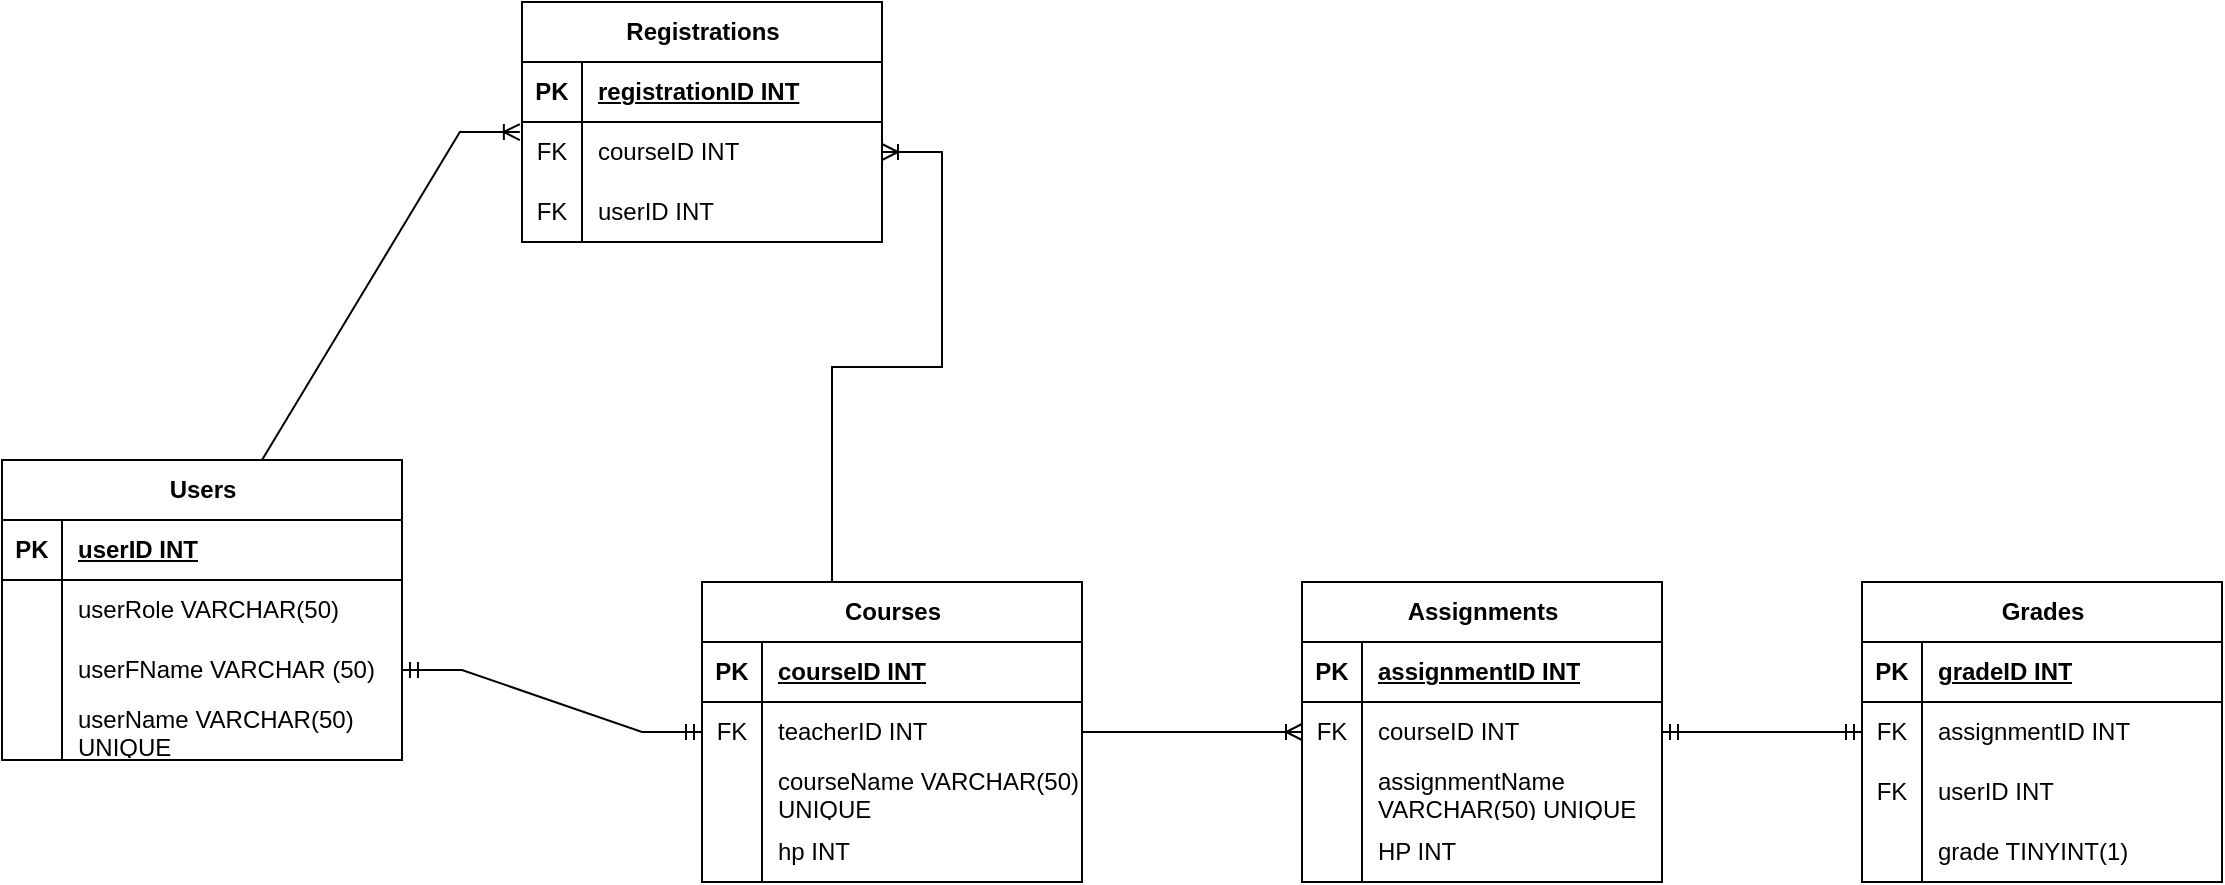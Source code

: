<mxfile version="24.4.4" type="device">
  <diagram name="Sida-1" id="gGlaUptCHVvy1i6jH6G4">
    <mxGraphModel dx="1434" dy="746" grid="0" gridSize="10" guides="1" tooltips="1" connect="1" arrows="1" fold="1" page="1" pageScale="1" pageWidth="3300" pageHeight="2339" math="0" shadow="0">
      <root>
        <mxCell id="0" />
        <mxCell id="1" parent="0" />
        <mxCell id="c2a4Z7yZpObYXlBUtKkZ-1" value="Registrations" style="shape=table;startSize=30;container=1;collapsible=1;childLayout=tableLayout;fixedRows=1;rowLines=0;fontStyle=1;align=center;resizeLast=1;html=1;" parent="1" vertex="1">
          <mxGeometry x="420" y="130" width="180" height="120" as="geometry" />
        </mxCell>
        <mxCell id="c2a4Z7yZpObYXlBUtKkZ-2" value="" style="shape=tableRow;horizontal=0;startSize=0;swimlaneHead=0;swimlaneBody=0;fillColor=none;collapsible=0;dropTarget=0;points=[[0,0.5],[1,0.5]];portConstraint=eastwest;top=0;left=0;right=0;bottom=1;" parent="c2a4Z7yZpObYXlBUtKkZ-1" vertex="1">
          <mxGeometry y="30" width="180" height="30" as="geometry" />
        </mxCell>
        <mxCell id="c2a4Z7yZpObYXlBUtKkZ-3" value="PK" style="shape=partialRectangle;connectable=0;fillColor=none;top=0;left=0;bottom=0;right=0;fontStyle=1;overflow=hidden;whiteSpace=wrap;html=1;" parent="c2a4Z7yZpObYXlBUtKkZ-2" vertex="1">
          <mxGeometry width="30" height="30" as="geometry">
            <mxRectangle width="30" height="30" as="alternateBounds" />
          </mxGeometry>
        </mxCell>
        <mxCell id="c2a4Z7yZpObYXlBUtKkZ-4" value="registrationID INT" style="shape=partialRectangle;connectable=0;fillColor=none;top=0;left=0;bottom=0;right=0;align=left;spacingLeft=6;fontStyle=5;overflow=hidden;whiteSpace=wrap;html=1;" parent="c2a4Z7yZpObYXlBUtKkZ-2" vertex="1">
          <mxGeometry x="30" width="150" height="30" as="geometry">
            <mxRectangle width="150" height="30" as="alternateBounds" />
          </mxGeometry>
        </mxCell>
        <mxCell id="c2a4Z7yZpObYXlBUtKkZ-5" value="" style="shape=tableRow;horizontal=0;startSize=0;swimlaneHead=0;swimlaneBody=0;fillColor=none;collapsible=0;dropTarget=0;points=[[0,0.5],[1,0.5]];portConstraint=eastwest;top=0;left=0;right=0;bottom=0;" parent="c2a4Z7yZpObYXlBUtKkZ-1" vertex="1">
          <mxGeometry y="60" width="180" height="30" as="geometry" />
        </mxCell>
        <mxCell id="c2a4Z7yZpObYXlBUtKkZ-6" value="FK" style="shape=partialRectangle;connectable=0;fillColor=none;top=0;left=0;bottom=0;right=0;editable=1;overflow=hidden;whiteSpace=wrap;html=1;" parent="c2a4Z7yZpObYXlBUtKkZ-5" vertex="1">
          <mxGeometry width="30" height="30" as="geometry">
            <mxRectangle width="30" height="30" as="alternateBounds" />
          </mxGeometry>
        </mxCell>
        <mxCell id="c2a4Z7yZpObYXlBUtKkZ-7" value="courseID INT" style="shape=partialRectangle;connectable=0;fillColor=none;top=0;left=0;bottom=0;right=0;align=left;spacingLeft=6;overflow=hidden;whiteSpace=wrap;html=1;" parent="c2a4Z7yZpObYXlBUtKkZ-5" vertex="1">
          <mxGeometry x="30" width="150" height="30" as="geometry">
            <mxRectangle width="150" height="30" as="alternateBounds" />
          </mxGeometry>
        </mxCell>
        <mxCell id="c2a4Z7yZpObYXlBUtKkZ-8" value="" style="shape=tableRow;horizontal=0;startSize=0;swimlaneHead=0;swimlaneBody=0;fillColor=none;collapsible=0;dropTarget=0;points=[[0,0.5],[1,0.5]];portConstraint=eastwest;top=0;left=0;right=0;bottom=0;" parent="c2a4Z7yZpObYXlBUtKkZ-1" vertex="1">
          <mxGeometry y="90" width="180" height="30" as="geometry" />
        </mxCell>
        <mxCell id="c2a4Z7yZpObYXlBUtKkZ-9" value="FK" style="shape=partialRectangle;connectable=0;fillColor=none;top=0;left=0;bottom=0;right=0;editable=1;overflow=hidden;whiteSpace=wrap;html=1;" parent="c2a4Z7yZpObYXlBUtKkZ-8" vertex="1">
          <mxGeometry width="30" height="30" as="geometry">
            <mxRectangle width="30" height="30" as="alternateBounds" />
          </mxGeometry>
        </mxCell>
        <mxCell id="c2a4Z7yZpObYXlBUtKkZ-10" value="userID INT" style="shape=partialRectangle;connectable=0;fillColor=none;top=0;left=0;bottom=0;right=0;align=left;spacingLeft=6;overflow=hidden;whiteSpace=wrap;html=1;" parent="c2a4Z7yZpObYXlBUtKkZ-8" vertex="1">
          <mxGeometry x="30" width="150" height="30" as="geometry">
            <mxRectangle width="150" height="30" as="alternateBounds" />
          </mxGeometry>
        </mxCell>
        <mxCell id="c2a4Z7yZpObYXlBUtKkZ-27" value="Courses" style="shape=table;startSize=30;container=1;collapsible=1;childLayout=tableLayout;fixedRows=1;rowLines=0;fontStyle=1;align=center;resizeLast=1;html=1;" parent="1" vertex="1">
          <mxGeometry x="510" y="420" width="190" height="150" as="geometry" />
        </mxCell>
        <mxCell id="c2a4Z7yZpObYXlBUtKkZ-28" value="" style="shape=tableRow;horizontal=0;startSize=0;swimlaneHead=0;swimlaneBody=0;fillColor=none;collapsible=0;dropTarget=0;points=[[0,0.5],[1,0.5]];portConstraint=eastwest;top=0;left=0;right=0;bottom=1;" parent="c2a4Z7yZpObYXlBUtKkZ-27" vertex="1">
          <mxGeometry y="30" width="190" height="30" as="geometry" />
        </mxCell>
        <mxCell id="c2a4Z7yZpObYXlBUtKkZ-29" value="PK" style="shape=partialRectangle;connectable=0;fillColor=none;top=0;left=0;bottom=0;right=0;fontStyle=1;overflow=hidden;whiteSpace=wrap;html=1;" parent="c2a4Z7yZpObYXlBUtKkZ-28" vertex="1">
          <mxGeometry width="30" height="30" as="geometry">
            <mxRectangle width="30" height="30" as="alternateBounds" />
          </mxGeometry>
        </mxCell>
        <mxCell id="c2a4Z7yZpObYXlBUtKkZ-30" value="courseID INT" style="shape=partialRectangle;connectable=0;fillColor=none;top=0;left=0;bottom=0;right=0;align=left;spacingLeft=6;fontStyle=5;overflow=hidden;whiteSpace=wrap;html=1;" parent="c2a4Z7yZpObYXlBUtKkZ-28" vertex="1">
          <mxGeometry x="30" width="160" height="30" as="geometry">
            <mxRectangle width="160" height="30" as="alternateBounds" />
          </mxGeometry>
        </mxCell>
        <mxCell id="c2a4Z7yZpObYXlBUtKkZ-31" value="" style="shape=tableRow;horizontal=0;startSize=0;swimlaneHead=0;swimlaneBody=0;fillColor=none;collapsible=0;dropTarget=0;points=[[0,0.5],[1,0.5]];portConstraint=eastwest;top=0;left=0;right=0;bottom=0;" parent="c2a4Z7yZpObYXlBUtKkZ-27" vertex="1">
          <mxGeometry y="60" width="190" height="30" as="geometry" />
        </mxCell>
        <mxCell id="c2a4Z7yZpObYXlBUtKkZ-32" value="FK" style="shape=partialRectangle;connectable=0;fillColor=none;top=0;left=0;bottom=0;right=0;editable=1;overflow=hidden;whiteSpace=wrap;html=1;" parent="c2a4Z7yZpObYXlBUtKkZ-31" vertex="1">
          <mxGeometry width="30" height="30" as="geometry">
            <mxRectangle width="30" height="30" as="alternateBounds" />
          </mxGeometry>
        </mxCell>
        <mxCell id="c2a4Z7yZpObYXlBUtKkZ-33" value="teacherID INT" style="shape=partialRectangle;connectable=0;fillColor=none;top=0;left=0;bottom=0;right=0;align=left;spacingLeft=6;overflow=hidden;whiteSpace=wrap;html=1;" parent="c2a4Z7yZpObYXlBUtKkZ-31" vertex="1">
          <mxGeometry x="30" width="160" height="30" as="geometry">
            <mxRectangle width="160" height="30" as="alternateBounds" />
          </mxGeometry>
        </mxCell>
        <mxCell id="c2a4Z7yZpObYXlBUtKkZ-34" value="" style="shape=tableRow;horizontal=0;startSize=0;swimlaneHead=0;swimlaneBody=0;fillColor=none;collapsible=0;dropTarget=0;points=[[0,0.5],[1,0.5]];portConstraint=eastwest;top=0;left=0;right=0;bottom=0;" parent="c2a4Z7yZpObYXlBUtKkZ-27" vertex="1">
          <mxGeometry y="90" width="190" height="30" as="geometry" />
        </mxCell>
        <mxCell id="c2a4Z7yZpObYXlBUtKkZ-35" value="" style="shape=partialRectangle;connectable=0;fillColor=none;top=0;left=0;bottom=0;right=0;editable=1;overflow=hidden;whiteSpace=wrap;html=1;" parent="c2a4Z7yZpObYXlBUtKkZ-34" vertex="1">
          <mxGeometry width="30" height="30" as="geometry">
            <mxRectangle width="30" height="30" as="alternateBounds" />
          </mxGeometry>
        </mxCell>
        <mxCell id="c2a4Z7yZpObYXlBUtKkZ-36" value="courseName VARCHAR(50) UNIQUE" style="shape=partialRectangle;connectable=0;fillColor=none;top=0;left=0;bottom=0;right=0;align=left;spacingLeft=6;overflow=hidden;whiteSpace=wrap;html=1;" parent="c2a4Z7yZpObYXlBUtKkZ-34" vertex="1">
          <mxGeometry x="30" width="160" height="30" as="geometry">
            <mxRectangle width="160" height="30" as="alternateBounds" />
          </mxGeometry>
        </mxCell>
        <mxCell id="c2a4Z7yZpObYXlBUtKkZ-37" value="" style="shape=tableRow;horizontal=0;startSize=0;swimlaneHead=0;swimlaneBody=0;fillColor=none;collapsible=0;dropTarget=0;points=[[0,0.5],[1,0.5]];portConstraint=eastwest;top=0;left=0;right=0;bottom=0;" parent="c2a4Z7yZpObYXlBUtKkZ-27" vertex="1">
          <mxGeometry y="120" width="190" height="30" as="geometry" />
        </mxCell>
        <mxCell id="c2a4Z7yZpObYXlBUtKkZ-38" value="" style="shape=partialRectangle;connectable=0;fillColor=none;top=0;left=0;bottom=0;right=0;editable=1;overflow=hidden;whiteSpace=wrap;html=1;" parent="c2a4Z7yZpObYXlBUtKkZ-37" vertex="1">
          <mxGeometry width="30" height="30" as="geometry">
            <mxRectangle width="30" height="30" as="alternateBounds" />
          </mxGeometry>
        </mxCell>
        <mxCell id="c2a4Z7yZpObYXlBUtKkZ-39" value="hp INT" style="shape=partialRectangle;connectable=0;fillColor=none;top=0;left=0;bottom=0;right=0;align=left;spacingLeft=6;overflow=hidden;whiteSpace=wrap;html=1;" parent="c2a4Z7yZpObYXlBUtKkZ-37" vertex="1">
          <mxGeometry x="30" width="160" height="30" as="geometry">
            <mxRectangle width="160" height="30" as="alternateBounds" />
          </mxGeometry>
        </mxCell>
        <mxCell id="c2a4Z7yZpObYXlBUtKkZ-40" value="Grades" style="shape=table;startSize=30;container=1;collapsible=1;childLayout=tableLayout;fixedRows=1;rowLines=0;fontStyle=1;align=center;resizeLast=1;html=1;" parent="1" vertex="1">
          <mxGeometry x="1090" y="420" width="180" height="150" as="geometry" />
        </mxCell>
        <mxCell id="c2a4Z7yZpObYXlBUtKkZ-41" value="" style="shape=tableRow;horizontal=0;startSize=0;swimlaneHead=0;swimlaneBody=0;fillColor=none;collapsible=0;dropTarget=0;points=[[0,0.5],[1,0.5]];portConstraint=eastwest;top=0;left=0;right=0;bottom=1;" parent="c2a4Z7yZpObYXlBUtKkZ-40" vertex="1">
          <mxGeometry y="30" width="180" height="30" as="geometry" />
        </mxCell>
        <mxCell id="c2a4Z7yZpObYXlBUtKkZ-42" value="PK" style="shape=partialRectangle;connectable=0;fillColor=none;top=0;left=0;bottom=0;right=0;fontStyle=1;overflow=hidden;whiteSpace=wrap;html=1;" parent="c2a4Z7yZpObYXlBUtKkZ-41" vertex="1">
          <mxGeometry width="30" height="30" as="geometry">
            <mxRectangle width="30" height="30" as="alternateBounds" />
          </mxGeometry>
        </mxCell>
        <mxCell id="c2a4Z7yZpObYXlBUtKkZ-43" value="gradeID INT" style="shape=partialRectangle;connectable=0;fillColor=none;top=0;left=0;bottom=0;right=0;align=left;spacingLeft=6;fontStyle=5;overflow=hidden;whiteSpace=wrap;html=1;" parent="c2a4Z7yZpObYXlBUtKkZ-41" vertex="1">
          <mxGeometry x="30" width="150" height="30" as="geometry">
            <mxRectangle width="150" height="30" as="alternateBounds" />
          </mxGeometry>
        </mxCell>
        <mxCell id="c2a4Z7yZpObYXlBUtKkZ-44" value="" style="shape=tableRow;horizontal=0;startSize=0;swimlaneHead=0;swimlaneBody=0;fillColor=none;collapsible=0;dropTarget=0;points=[[0,0.5],[1,0.5]];portConstraint=eastwest;top=0;left=0;right=0;bottom=0;" parent="c2a4Z7yZpObYXlBUtKkZ-40" vertex="1">
          <mxGeometry y="60" width="180" height="30" as="geometry" />
        </mxCell>
        <mxCell id="c2a4Z7yZpObYXlBUtKkZ-45" value="FK" style="shape=partialRectangle;connectable=0;fillColor=none;top=0;left=0;bottom=0;right=0;editable=1;overflow=hidden;whiteSpace=wrap;html=1;" parent="c2a4Z7yZpObYXlBUtKkZ-44" vertex="1">
          <mxGeometry width="30" height="30" as="geometry">
            <mxRectangle width="30" height="30" as="alternateBounds" />
          </mxGeometry>
        </mxCell>
        <mxCell id="c2a4Z7yZpObYXlBUtKkZ-46" value="assignmentID INT" style="shape=partialRectangle;connectable=0;fillColor=none;top=0;left=0;bottom=0;right=0;align=left;spacingLeft=6;overflow=hidden;whiteSpace=wrap;html=1;" parent="c2a4Z7yZpObYXlBUtKkZ-44" vertex="1">
          <mxGeometry x="30" width="150" height="30" as="geometry">
            <mxRectangle width="150" height="30" as="alternateBounds" />
          </mxGeometry>
        </mxCell>
        <mxCell id="c2a4Z7yZpObYXlBUtKkZ-47" value="" style="shape=tableRow;horizontal=0;startSize=0;swimlaneHead=0;swimlaneBody=0;fillColor=none;collapsible=0;dropTarget=0;points=[[0,0.5],[1,0.5]];portConstraint=eastwest;top=0;left=0;right=0;bottom=0;" parent="c2a4Z7yZpObYXlBUtKkZ-40" vertex="1">
          <mxGeometry y="90" width="180" height="30" as="geometry" />
        </mxCell>
        <mxCell id="c2a4Z7yZpObYXlBUtKkZ-48" value="FK" style="shape=partialRectangle;connectable=0;fillColor=none;top=0;left=0;bottom=0;right=0;editable=1;overflow=hidden;whiteSpace=wrap;html=1;" parent="c2a4Z7yZpObYXlBUtKkZ-47" vertex="1">
          <mxGeometry width="30" height="30" as="geometry">
            <mxRectangle width="30" height="30" as="alternateBounds" />
          </mxGeometry>
        </mxCell>
        <mxCell id="c2a4Z7yZpObYXlBUtKkZ-49" value="userID INT" style="shape=partialRectangle;connectable=0;fillColor=none;top=0;left=0;bottom=0;right=0;align=left;spacingLeft=6;overflow=hidden;whiteSpace=wrap;html=1;" parent="c2a4Z7yZpObYXlBUtKkZ-47" vertex="1">
          <mxGeometry x="30" width="150" height="30" as="geometry">
            <mxRectangle width="150" height="30" as="alternateBounds" />
          </mxGeometry>
        </mxCell>
        <mxCell id="c2a4Z7yZpObYXlBUtKkZ-50" value="" style="shape=tableRow;horizontal=0;startSize=0;swimlaneHead=0;swimlaneBody=0;fillColor=none;collapsible=0;dropTarget=0;points=[[0,0.5],[1,0.5]];portConstraint=eastwest;top=0;left=0;right=0;bottom=0;" parent="c2a4Z7yZpObYXlBUtKkZ-40" vertex="1">
          <mxGeometry y="120" width="180" height="30" as="geometry" />
        </mxCell>
        <mxCell id="c2a4Z7yZpObYXlBUtKkZ-51" value="" style="shape=partialRectangle;connectable=0;fillColor=none;top=0;left=0;bottom=0;right=0;editable=1;overflow=hidden;whiteSpace=wrap;html=1;" parent="c2a4Z7yZpObYXlBUtKkZ-50" vertex="1">
          <mxGeometry width="30" height="30" as="geometry">
            <mxRectangle width="30" height="30" as="alternateBounds" />
          </mxGeometry>
        </mxCell>
        <mxCell id="c2a4Z7yZpObYXlBUtKkZ-52" value="grade TINYINT(1)" style="shape=partialRectangle;connectable=0;fillColor=none;top=0;left=0;bottom=0;right=0;align=left;spacingLeft=6;overflow=hidden;whiteSpace=wrap;html=1;" parent="c2a4Z7yZpObYXlBUtKkZ-50" vertex="1">
          <mxGeometry x="30" width="150" height="30" as="geometry">
            <mxRectangle width="150" height="30" as="alternateBounds" />
          </mxGeometry>
        </mxCell>
        <mxCell id="c2a4Z7yZpObYXlBUtKkZ-53" value="Assignments" style="shape=table;startSize=30;container=1;collapsible=1;childLayout=tableLayout;fixedRows=1;rowLines=0;fontStyle=1;align=center;resizeLast=1;html=1;" parent="1" vertex="1">
          <mxGeometry x="810" y="420" width="180" height="150" as="geometry" />
        </mxCell>
        <mxCell id="c2a4Z7yZpObYXlBUtKkZ-54" value="" style="shape=tableRow;horizontal=0;startSize=0;swimlaneHead=0;swimlaneBody=0;fillColor=none;collapsible=0;dropTarget=0;points=[[0,0.5],[1,0.5]];portConstraint=eastwest;top=0;left=0;right=0;bottom=1;" parent="c2a4Z7yZpObYXlBUtKkZ-53" vertex="1">
          <mxGeometry y="30" width="180" height="30" as="geometry" />
        </mxCell>
        <mxCell id="c2a4Z7yZpObYXlBUtKkZ-55" value="PK" style="shape=partialRectangle;connectable=0;fillColor=none;top=0;left=0;bottom=0;right=0;fontStyle=1;overflow=hidden;whiteSpace=wrap;html=1;" parent="c2a4Z7yZpObYXlBUtKkZ-54" vertex="1">
          <mxGeometry width="30" height="30" as="geometry">
            <mxRectangle width="30" height="30" as="alternateBounds" />
          </mxGeometry>
        </mxCell>
        <mxCell id="c2a4Z7yZpObYXlBUtKkZ-56" value="assignmentID INT" style="shape=partialRectangle;connectable=0;fillColor=none;top=0;left=0;bottom=0;right=0;align=left;spacingLeft=6;fontStyle=5;overflow=hidden;whiteSpace=wrap;html=1;" parent="c2a4Z7yZpObYXlBUtKkZ-54" vertex="1">
          <mxGeometry x="30" width="150" height="30" as="geometry">
            <mxRectangle width="150" height="30" as="alternateBounds" />
          </mxGeometry>
        </mxCell>
        <mxCell id="c2a4Z7yZpObYXlBUtKkZ-57" value="" style="shape=tableRow;horizontal=0;startSize=0;swimlaneHead=0;swimlaneBody=0;fillColor=none;collapsible=0;dropTarget=0;points=[[0,0.5],[1,0.5]];portConstraint=eastwest;top=0;left=0;right=0;bottom=0;" parent="c2a4Z7yZpObYXlBUtKkZ-53" vertex="1">
          <mxGeometry y="60" width="180" height="30" as="geometry" />
        </mxCell>
        <mxCell id="c2a4Z7yZpObYXlBUtKkZ-58" value="FK" style="shape=partialRectangle;connectable=0;fillColor=none;top=0;left=0;bottom=0;right=0;editable=1;overflow=hidden;whiteSpace=wrap;html=1;" parent="c2a4Z7yZpObYXlBUtKkZ-57" vertex="1">
          <mxGeometry width="30" height="30" as="geometry">
            <mxRectangle width="30" height="30" as="alternateBounds" />
          </mxGeometry>
        </mxCell>
        <mxCell id="c2a4Z7yZpObYXlBUtKkZ-59" value="courseID INT" style="shape=partialRectangle;connectable=0;fillColor=none;top=0;left=0;bottom=0;right=0;align=left;spacingLeft=6;overflow=hidden;whiteSpace=wrap;html=1;" parent="c2a4Z7yZpObYXlBUtKkZ-57" vertex="1">
          <mxGeometry x="30" width="150" height="30" as="geometry">
            <mxRectangle width="150" height="30" as="alternateBounds" />
          </mxGeometry>
        </mxCell>
        <mxCell id="c2a4Z7yZpObYXlBUtKkZ-60" value="" style="shape=tableRow;horizontal=0;startSize=0;swimlaneHead=0;swimlaneBody=0;fillColor=none;collapsible=0;dropTarget=0;points=[[0,0.5],[1,0.5]];portConstraint=eastwest;top=0;left=0;right=0;bottom=0;" parent="c2a4Z7yZpObYXlBUtKkZ-53" vertex="1">
          <mxGeometry y="90" width="180" height="30" as="geometry" />
        </mxCell>
        <mxCell id="c2a4Z7yZpObYXlBUtKkZ-61" value="" style="shape=partialRectangle;connectable=0;fillColor=none;top=0;left=0;bottom=0;right=0;editable=1;overflow=hidden;whiteSpace=wrap;html=1;" parent="c2a4Z7yZpObYXlBUtKkZ-60" vertex="1">
          <mxGeometry width="30" height="30" as="geometry">
            <mxRectangle width="30" height="30" as="alternateBounds" />
          </mxGeometry>
        </mxCell>
        <mxCell id="c2a4Z7yZpObYXlBUtKkZ-62" value="assignmentName VARCHAR(50) UNIQUE" style="shape=partialRectangle;connectable=0;fillColor=none;top=0;left=0;bottom=0;right=0;align=left;spacingLeft=6;overflow=hidden;whiteSpace=wrap;html=1;" parent="c2a4Z7yZpObYXlBUtKkZ-60" vertex="1">
          <mxGeometry x="30" width="150" height="30" as="geometry">
            <mxRectangle width="150" height="30" as="alternateBounds" />
          </mxGeometry>
        </mxCell>
        <mxCell id="c2a4Z7yZpObYXlBUtKkZ-63" value="" style="shape=tableRow;horizontal=0;startSize=0;swimlaneHead=0;swimlaneBody=0;fillColor=none;collapsible=0;dropTarget=0;points=[[0,0.5],[1,0.5]];portConstraint=eastwest;top=0;left=0;right=0;bottom=0;" parent="c2a4Z7yZpObYXlBUtKkZ-53" vertex="1">
          <mxGeometry y="120" width="180" height="30" as="geometry" />
        </mxCell>
        <mxCell id="c2a4Z7yZpObYXlBUtKkZ-64" value="" style="shape=partialRectangle;connectable=0;fillColor=none;top=0;left=0;bottom=0;right=0;editable=1;overflow=hidden;whiteSpace=wrap;html=1;" parent="c2a4Z7yZpObYXlBUtKkZ-63" vertex="1">
          <mxGeometry width="30" height="30" as="geometry">
            <mxRectangle width="30" height="30" as="alternateBounds" />
          </mxGeometry>
        </mxCell>
        <mxCell id="c2a4Z7yZpObYXlBUtKkZ-65" value="HP INT" style="shape=partialRectangle;connectable=0;fillColor=none;top=0;left=0;bottom=0;right=0;align=left;spacingLeft=6;overflow=hidden;whiteSpace=wrap;html=1;" parent="c2a4Z7yZpObYXlBUtKkZ-63" vertex="1">
          <mxGeometry x="30" width="150" height="30" as="geometry">
            <mxRectangle width="150" height="30" as="alternateBounds" />
          </mxGeometry>
        </mxCell>
        <mxCell id="c2a4Z7yZpObYXlBUtKkZ-14" value="Users" style="shape=table;startSize=30;container=1;collapsible=1;childLayout=tableLayout;fixedRows=1;rowLines=0;fontStyle=1;align=center;resizeLast=1;html=1;" parent="1" vertex="1">
          <mxGeometry x="160" y="359" width="200" height="150" as="geometry" />
        </mxCell>
        <mxCell id="c2a4Z7yZpObYXlBUtKkZ-15" value="" style="shape=tableRow;horizontal=0;startSize=0;swimlaneHead=0;swimlaneBody=0;fillColor=none;collapsible=0;dropTarget=0;points=[[0,0.5],[1,0.5]];portConstraint=eastwest;top=0;left=0;right=0;bottom=1;" parent="c2a4Z7yZpObYXlBUtKkZ-14" vertex="1">
          <mxGeometry y="30" width="200" height="30" as="geometry" />
        </mxCell>
        <mxCell id="c2a4Z7yZpObYXlBUtKkZ-16" value="PK" style="shape=partialRectangle;connectable=0;fillColor=none;top=0;left=0;bottom=0;right=0;fontStyle=1;overflow=hidden;whiteSpace=wrap;html=1;" parent="c2a4Z7yZpObYXlBUtKkZ-15" vertex="1">
          <mxGeometry width="30" height="30" as="geometry">
            <mxRectangle width="30" height="30" as="alternateBounds" />
          </mxGeometry>
        </mxCell>
        <mxCell id="c2a4Z7yZpObYXlBUtKkZ-17" value="userID INT" style="shape=partialRectangle;connectable=0;fillColor=none;top=0;left=0;bottom=0;right=0;align=left;spacingLeft=6;fontStyle=5;overflow=hidden;whiteSpace=wrap;html=1;" parent="c2a4Z7yZpObYXlBUtKkZ-15" vertex="1">
          <mxGeometry x="30" width="170" height="30" as="geometry">
            <mxRectangle width="170" height="30" as="alternateBounds" />
          </mxGeometry>
        </mxCell>
        <mxCell id="c2a4Z7yZpObYXlBUtKkZ-18" value="" style="shape=tableRow;horizontal=0;startSize=0;swimlaneHead=0;swimlaneBody=0;fillColor=none;collapsible=0;dropTarget=0;points=[[0,0.5],[1,0.5]];portConstraint=eastwest;top=0;left=0;right=0;bottom=0;" parent="c2a4Z7yZpObYXlBUtKkZ-14" vertex="1">
          <mxGeometry y="60" width="200" height="30" as="geometry" />
        </mxCell>
        <mxCell id="c2a4Z7yZpObYXlBUtKkZ-19" value="" style="shape=partialRectangle;connectable=0;fillColor=none;top=0;left=0;bottom=0;right=0;editable=1;overflow=hidden;whiteSpace=wrap;html=1;" parent="c2a4Z7yZpObYXlBUtKkZ-18" vertex="1">
          <mxGeometry width="30" height="30" as="geometry">
            <mxRectangle width="30" height="30" as="alternateBounds" />
          </mxGeometry>
        </mxCell>
        <mxCell id="c2a4Z7yZpObYXlBUtKkZ-20" value="userRole VARCHAR(50)" style="shape=partialRectangle;connectable=0;fillColor=none;top=0;left=0;bottom=0;right=0;align=left;spacingLeft=6;overflow=hidden;whiteSpace=wrap;html=1;" parent="c2a4Z7yZpObYXlBUtKkZ-18" vertex="1">
          <mxGeometry x="30" width="170" height="30" as="geometry">
            <mxRectangle width="170" height="30" as="alternateBounds" />
          </mxGeometry>
        </mxCell>
        <mxCell id="c2a4Z7yZpObYXlBUtKkZ-21" value="" style="shape=tableRow;horizontal=0;startSize=0;swimlaneHead=0;swimlaneBody=0;fillColor=none;collapsible=0;dropTarget=0;points=[[0,0.5],[1,0.5]];portConstraint=eastwest;top=0;left=0;right=0;bottom=0;" parent="c2a4Z7yZpObYXlBUtKkZ-14" vertex="1">
          <mxGeometry y="90" width="200" height="30" as="geometry" />
        </mxCell>
        <mxCell id="c2a4Z7yZpObYXlBUtKkZ-22" value="" style="shape=partialRectangle;connectable=0;fillColor=none;top=0;left=0;bottom=0;right=0;editable=1;overflow=hidden;whiteSpace=wrap;html=1;" parent="c2a4Z7yZpObYXlBUtKkZ-21" vertex="1">
          <mxGeometry width="30" height="30" as="geometry">
            <mxRectangle width="30" height="30" as="alternateBounds" />
          </mxGeometry>
        </mxCell>
        <mxCell id="c2a4Z7yZpObYXlBUtKkZ-23" value="userFName VARCHAR (50)" style="shape=partialRectangle;connectable=0;fillColor=none;top=0;left=0;bottom=0;right=0;align=left;spacingLeft=6;overflow=hidden;whiteSpace=wrap;html=1;" parent="c2a4Z7yZpObYXlBUtKkZ-21" vertex="1">
          <mxGeometry x="30" width="170" height="30" as="geometry">
            <mxRectangle width="170" height="30" as="alternateBounds" />
          </mxGeometry>
        </mxCell>
        <mxCell id="c2a4Z7yZpObYXlBUtKkZ-24" value="" style="shape=tableRow;horizontal=0;startSize=0;swimlaneHead=0;swimlaneBody=0;fillColor=none;collapsible=0;dropTarget=0;points=[[0,0.5],[1,0.5]];portConstraint=eastwest;top=0;left=0;right=0;bottom=0;" parent="c2a4Z7yZpObYXlBUtKkZ-14" vertex="1">
          <mxGeometry y="120" width="200" height="30" as="geometry" />
        </mxCell>
        <mxCell id="c2a4Z7yZpObYXlBUtKkZ-25" value="" style="shape=partialRectangle;connectable=0;fillColor=none;top=0;left=0;bottom=0;right=0;editable=1;overflow=hidden;whiteSpace=wrap;html=1;" parent="c2a4Z7yZpObYXlBUtKkZ-24" vertex="1">
          <mxGeometry width="30" height="30" as="geometry">
            <mxRectangle width="30" height="30" as="alternateBounds" />
          </mxGeometry>
        </mxCell>
        <mxCell id="c2a4Z7yZpObYXlBUtKkZ-26" value="userName VARCHAR(50) UNIQUE" style="shape=partialRectangle;connectable=0;fillColor=none;top=0;left=0;bottom=0;right=0;align=left;spacingLeft=6;overflow=hidden;whiteSpace=wrap;html=1;" parent="c2a4Z7yZpObYXlBUtKkZ-24" vertex="1">
          <mxGeometry x="30" width="170" height="30" as="geometry">
            <mxRectangle width="170" height="30" as="alternateBounds" />
          </mxGeometry>
        </mxCell>
        <mxCell id="c2a4Z7yZpObYXlBUtKkZ-88" value="" style="edgeStyle=entityRelationEdgeStyle;fontSize=12;html=1;endArrow=ERoneToMany;rounded=0;exitX=1;exitY=0.5;exitDx=0;exitDy=0;entryX=0;entryY=0.5;entryDx=0;entryDy=0;" parent="1" source="c2a4Z7yZpObYXlBUtKkZ-31" target="c2a4Z7yZpObYXlBUtKkZ-57" edge="1">
          <mxGeometry width="100" height="100" relative="1" as="geometry">
            <mxPoint x="680" y="530" as="sourcePoint" />
            <mxPoint x="780" y="430" as="targetPoint" />
          </mxGeometry>
        </mxCell>
        <mxCell id="c2a4Z7yZpObYXlBUtKkZ-90" value="" style="edgeStyle=entityRelationEdgeStyle;fontSize=12;html=1;endArrow=ERmandOne;startArrow=ERmandOne;rounded=0;entryX=0;entryY=0.5;entryDx=0;entryDy=0;exitX=1;exitY=0.5;exitDx=0;exitDy=0;" parent="1" source="c2a4Z7yZpObYXlBUtKkZ-57" target="c2a4Z7yZpObYXlBUtKkZ-44" edge="1">
          <mxGeometry width="100" height="100" relative="1" as="geometry">
            <mxPoint x="680" y="530" as="sourcePoint" />
            <mxPoint x="780" y="430" as="targetPoint" />
          </mxGeometry>
        </mxCell>
        <mxCell id="c2a4Z7yZpObYXlBUtKkZ-92" value="" style="edgeStyle=entityRelationEdgeStyle;fontSize=12;html=1;endArrow=ERoneToMany;rounded=0;exitX=0.5;exitY=0;exitDx=0;exitDy=0;entryX=1;entryY=0.5;entryDx=0;entryDy=0;" parent="1" source="c2a4Z7yZpObYXlBUtKkZ-27" target="c2a4Z7yZpObYXlBUtKkZ-5" edge="1">
          <mxGeometry width="100" height="100" relative="1" as="geometry">
            <mxPoint x="480" y="370" as="sourcePoint" />
            <mxPoint x="580" y="270" as="targetPoint" />
          </mxGeometry>
        </mxCell>
        <mxCell id="c2a4Z7yZpObYXlBUtKkZ-93" value="" style="edgeStyle=entityRelationEdgeStyle;fontSize=12;html=1;endArrow=ERoneToMany;rounded=0;exitX=0.5;exitY=0;exitDx=0;exitDy=0;entryX=-0.006;entryY=0.167;entryDx=0;entryDy=0;entryPerimeter=0;" parent="1" source="c2a4Z7yZpObYXlBUtKkZ-14" target="c2a4Z7yZpObYXlBUtKkZ-5" edge="1">
          <mxGeometry width="100" height="100" relative="1" as="geometry">
            <mxPoint x="230" y="290" as="sourcePoint" />
            <mxPoint x="330" y="190" as="targetPoint" />
          </mxGeometry>
        </mxCell>
        <mxCell id="c2a4Z7yZpObYXlBUtKkZ-94" value="" style="edgeStyle=entityRelationEdgeStyle;fontSize=12;html=1;endArrow=ERmandOne;startArrow=ERmandOne;rounded=0;entryX=0;entryY=0.5;entryDx=0;entryDy=0;exitX=1;exitY=0.5;exitDx=0;exitDy=0;" parent="1" source="c2a4Z7yZpObYXlBUtKkZ-21" target="c2a4Z7yZpObYXlBUtKkZ-31" edge="1">
          <mxGeometry width="100" height="100" relative="1" as="geometry">
            <mxPoint x="360" y="610" as="sourcePoint" />
            <mxPoint x="460" y="510" as="targetPoint" />
          </mxGeometry>
        </mxCell>
      </root>
    </mxGraphModel>
  </diagram>
</mxfile>
